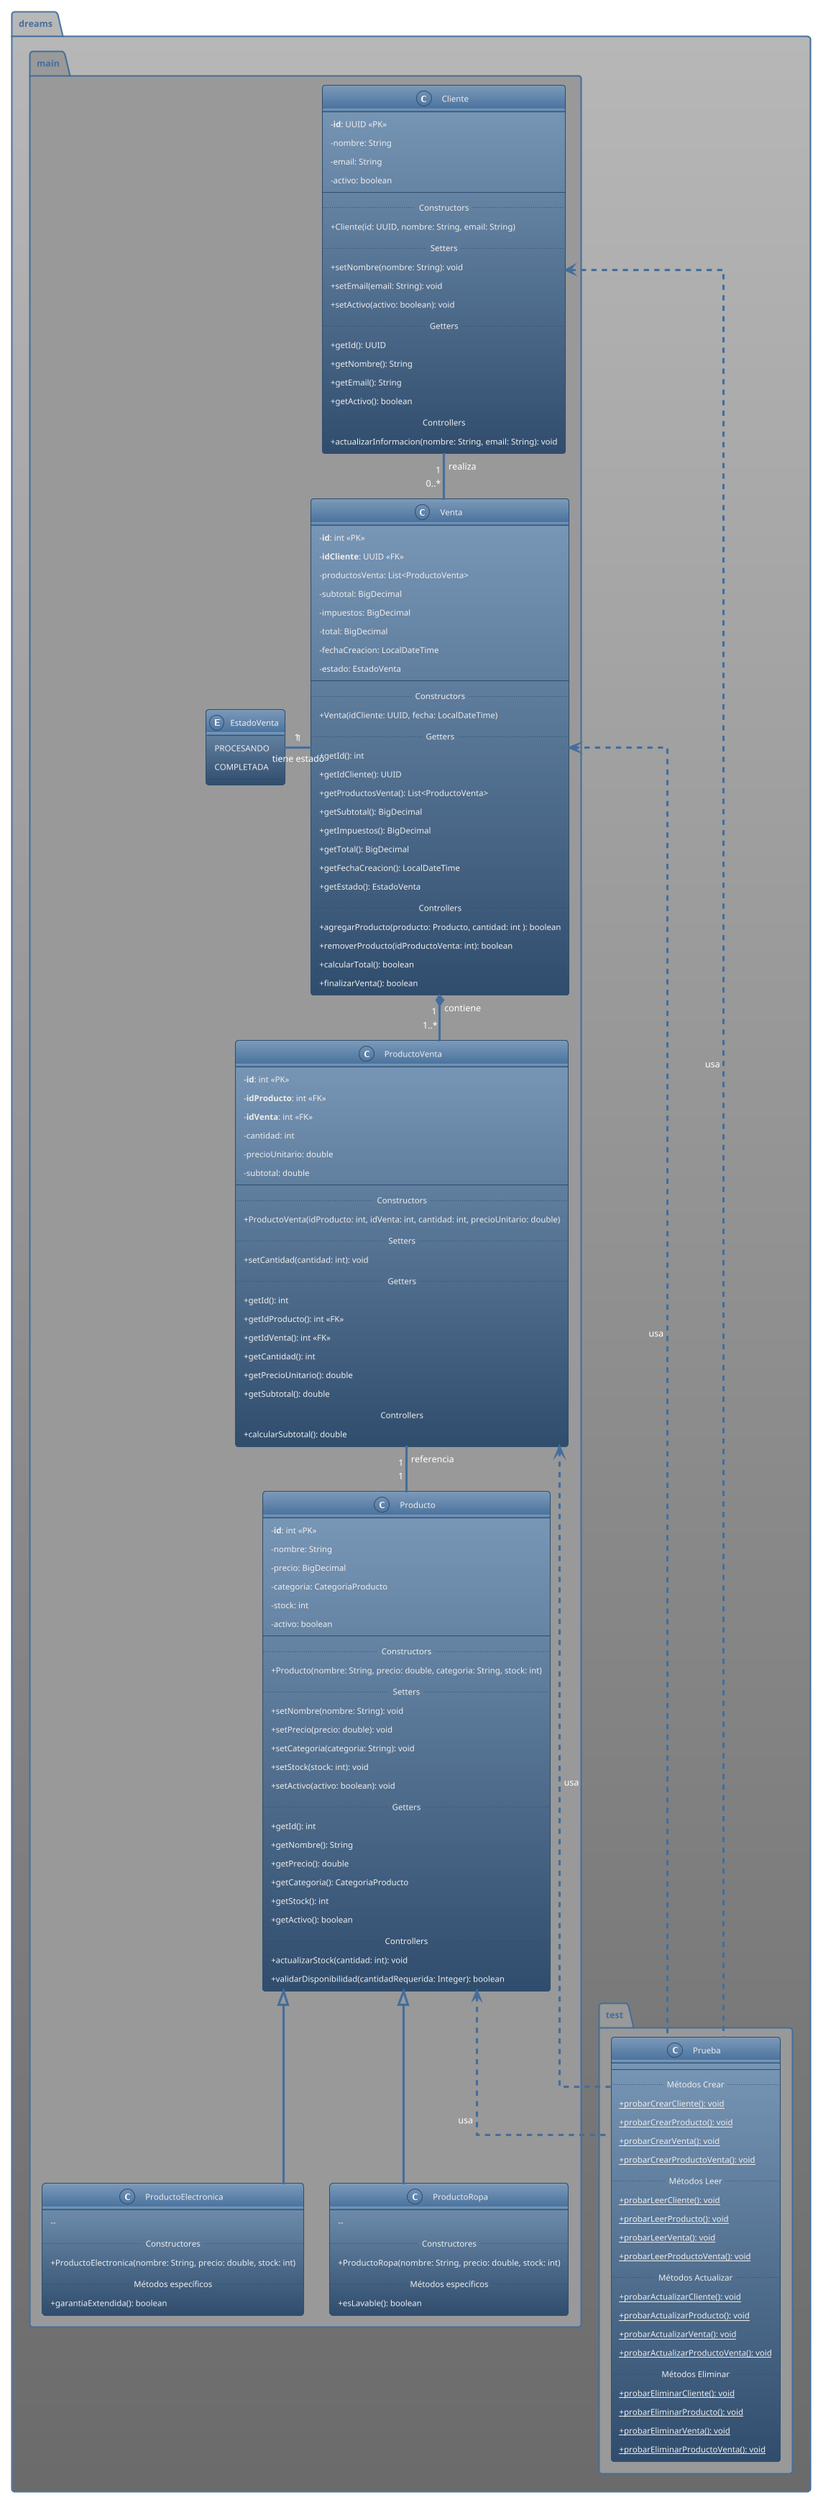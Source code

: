 @startuml Dreams System Model v1.0.1
    
    !theme spacelab
    
    ' Configuration
    skinparam classAttributeIconSize 0
    skinparam backgroundColor transparent
    skinparam linetype ortho
    
    package dreams.main #999999 {
        
        '=== Clases ===

        class Cliente {
            - **id**: UUID <<PK>>
            - nombre: String
            - email: String
            - activo: boolean
            --
            .. Constructors ..
            + Cliente(id: UUID, nombre: String, email: String)
            .. Setters ..
            + setNombre(nombre: String): void
            + setEmail(email: String): void
            + setActivo(activo: boolean): void
            .. Getters ..
            + getId(): UUID
            + getNombre(): String
            + getEmail(): String
            + getActivo(): boolean
            .. Controllers ..
            + actualizarInformacion(nombre: String, email: String): void
        }
        
        class Producto {
            - **id**: int <<PK>>
            - nombre: String
            - precio: BigDecimal
            - categoria: CategoriaProducto
            - stock: int
            - activo: boolean
            --
            .. Constructors ..
            + Producto(nombre: String, precio: double, categoria: String, stock: int)
            .. Setters ..
            + setNombre(nombre: String): void
            + setPrecio(precio: double): void
            + setCategoria(categoria: String): void
            + setStock(stock: int): void
            + setActivo(activo: boolean): void
            .. Getters ..
            + getId(): int
            + getNombre(): String
            + getPrecio(): double
            + getCategoria(): CategoriaProducto
            + getStock(): int
            + getActivo(): boolean
            .. Controllers ..
            + actualizarStock(cantidad: int): void
            + validarDisponibilidad(cantidadRequerida: Integer): boolean
        }
        
        class Venta {
            - **id**: int <<PK>>
            - **idCliente**: UUID <<FK>>
            - productosVenta: List<ProductoVenta>
            - subtotal: BigDecimal
            - impuestos: BigDecimal
            - total: BigDecimal
            - fechaCreacion: LocalDateTime
            - estado: EstadoVenta
            --
            .. Constructors ..
            + Venta(idCliente: UUID, fecha: LocalDateTime)
            .. Getters ..
            + getId(): int
            + getIdCliente(): UUID
            + getProductosVenta(): List<ProductoVenta>
            + getSubtotal(): BigDecimal
            + getImpuestos(): BigDecimal
            + getTotal(): BigDecimal
            + getFechaCreacion(): LocalDateTime
            + getEstado(): EstadoVenta
            .. Controllers ..
            + agregarProducto(producto: Producto, cantidad: int ): boolean
            + removerProducto(idProductoVenta: int): boolean
            + calcularTotal(): boolean
            + finalizarVenta(): boolean
        }
        
        class ProductoVenta {
            - **id**: int <<PK>>
            - **idProducto**: int <<FK>>
            - **idVenta**: int <<FK>>
            - cantidad: int
            - precioUnitario: double
            - subtotal: double
            --
            .. Constructors ..
            + ProductoVenta(idProducto: int, idVenta: int, cantidad: int, precioUnitario: double)
            .. Setters ..
            + setCantidad(cantidad: int): void
            .. Getters ..
            + getId(): int
            + getIdProducto(): int <<FK>>
            + getIdVenta(): int <<FK>>
            + getCantidad(): int
            + getPrecioUnitario(): double
            + getSubtotal(): double
            .. Controllers ..
            + calcularSubtotal(): double
        }

        class ProductoElectronica extends Producto {
            -- 
            .. Constructores ..
            + ProductoElectronica(nombre: String, precio: double, stock: int)
            .. Métodos específicos ..
            + garantiaExtendida(): boolean
        }

        class ProductoRopa extends Producto {
            -- 
            .. Constructores ..
            + ProductoRopa(nombre: String, precio: double, stock: int)
            .. Métodos específicos ..
            + esLavable(): boolean
        }
        
        '=== Enumeraciones ===
        
        enum EstadoVenta {
            PROCESANDO
            COMPLETADA
        }
        
    }
    
    '=== Pruebas ===

    package dreams.test #999999 {
    
        class Prueba {
            --
            .. Métodos Crear ..
            + {static} probarCrearCliente(): void
            + {static} probarCrearProducto(): void
            + {static} probarCrearVenta(): void
            + {static} probarCrearProductoVenta(): void
            .. Métodos Leer ..
            + {static} probarLeerCliente(): void
            + {static} probarLeerProducto(): void
            + {static} probarLeerVenta(): void
            + {static} probarLeerProductoVenta(): void
            .. Métodos Actualizar ..
            + {static} probarActualizarCliente(): void
            + {static} probarActualizarProducto(): void
            + {static} probarActualizarVenta(): void
            + {static} probarActualizarProductoVenta(): void
            .. Métodos Eliminar ..
            + {static} probarEliminarCliente(): void
            + {static} probarEliminarProducto(): void
            + {static} probarEliminarVenta(): void
            + {static} probarEliminarProductoVenta(): void
        }
        
    }

    ' === Relaciones ===

    ' --- Asociaciones simples ---

    ' Un Cliente puede realizar cero o muchas Ventas. Cada Venta es realizada por exactamente un Cliente.
    Cliente "1" -- "0..*" Venta : realiza

    ' Cada ProductoVenta se refiere a exactamente un Producto. Un Producto puede estar en múltiples ProductoVenta.
    ProductoVenta "1" -- "1" Producto : referencia

    ' --- Composiciones ---

    ' Una Venta se compone de uno o más ProductoVenta. La vida de ProductoVenta depende de la Venta (Composición).
    Venta "1" *-- "1..*" ProductoVenta : contiene

    ' --- Herencia ---

    'Producto <|-- ProductoElectronica
    'Producto <|-- ProductoRopa

    ' --- Enumeraciones ---

    ' Una Venta tiene exactamente un EstadoVenta. Un EstadoVenta puede ser asociado a cero o muchas Ventas.
    Venta "1" -left- "1" EstadoVenta : tiene estado
    
    ' --- Dependencias ---

    ' La clase Prueba depende de las otras clases para realizar sus operaciones, pero no tiene una asociación directa de datos con ellas.
    Venta <.. Prueba : usa
    Cliente <.. Prueba : usa
    Producto <.. Prueba : usa
    ProductoVenta <.. Prueba : usa

@enduml